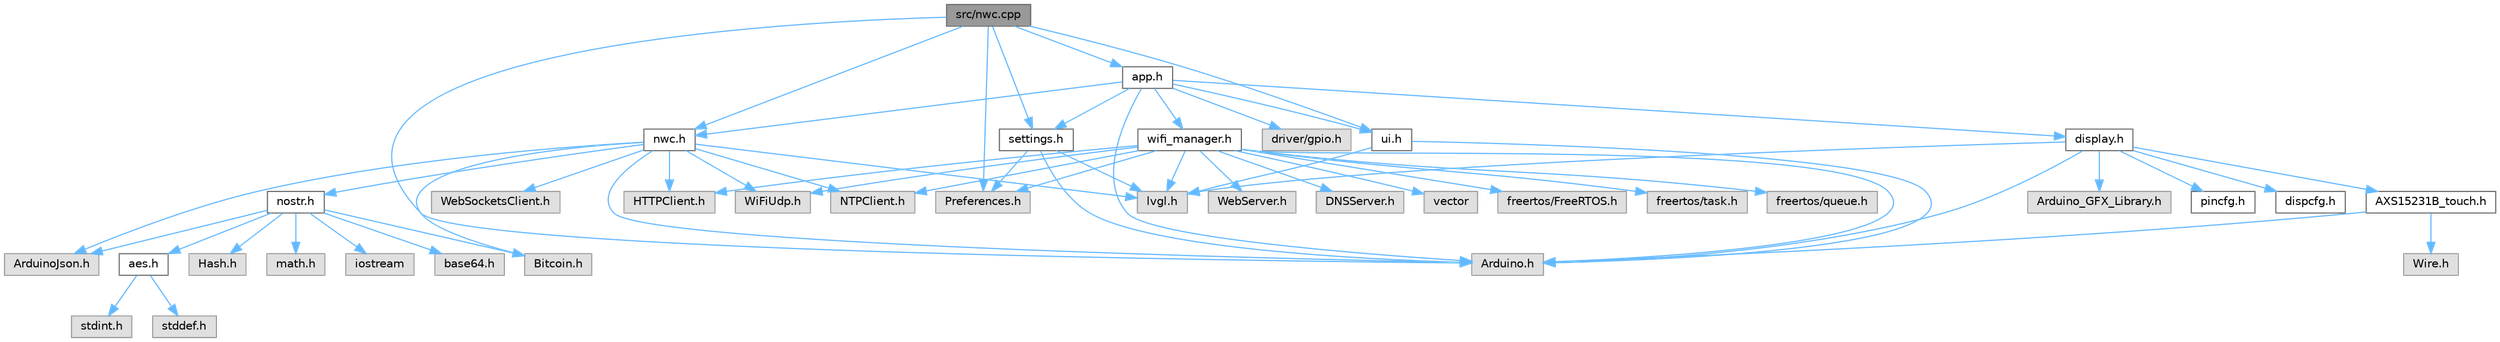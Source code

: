 digraph "src/nwc.cpp"
{
 // LATEX_PDF_SIZE
  bgcolor="transparent";
  edge [fontname=Helvetica,fontsize=10,labelfontname=Helvetica,labelfontsize=10];
  node [fontname=Helvetica,fontsize=10,shape=box,height=0.2,width=0.4];
  Node1 [label="src/nwc.cpp",height=0.2,width=0.4,color="gray40", fillcolor="grey60", style="filled", fontcolor="black",tooltip=" "];
  Node1 -> Node2 [color="steelblue1",style="solid"];
  Node2 [label="Arduino.h",height=0.2,width=0.4,color="grey60", fillcolor="#E0E0E0", style="filled",tooltip=" "];
  Node1 -> Node3 [color="steelblue1",style="solid"];
  Node3 [label="nwc.h",height=0.2,width=0.4,color="grey40", fillcolor="white", style="filled",URL="$nwc_8h.html",tooltip=" "];
  Node3 -> Node2 [color="steelblue1",style="solid"];
  Node3 -> Node4 [color="steelblue1",style="solid"];
  Node4 [label="WebSocketsClient.h",height=0.2,width=0.4,color="grey60", fillcolor="#E0E0E0", style="filled",tooltip=" "];
  Node3 -> Node5 [color="steelblue1",style="solid"];
  Node5 [label="ArduinoJson.h",height=0.2,width=0.4,color="grey60", fillcolor="#E0E0E0", style="filled",tooltip=" "];
  Node3 -> Node6 [color="steelblue1",style="solid"];
  Node6 [label="HTTPClient.h",height=0.2,width=0.4,color="grey60", fillcolor="#E0E0E0", style="filled",tooltip=" "];
  Node3 -> Node7 [color="steelblue1",style="solid"];
  Node7 [label="WiFiUdp.h",height=0.2,width=0.4,color="grey60", fillcolor="#E0E0E0", style="filled",tooltip=" "];
  Node3 -> Node8 [color="steelblue1",style="solid"];
  Node8 [label="NTPClient.h",height=0.2,width=0.4,color="grey60", fillcolor="#E0E0E0", style="filled",tooltip=" "];
  Node3 -> Node9 [color="steelblue1",style="solid"];
  Node9 [label="lvgl.h",height=0.2,width=0.4,color="grey60", fillcolor="#E0E0E0", style="filled",tooltip=" "];
  Node3 -> Node10 [color="steelblue1",style="solid"];
  Node10 [label="nostr.h",height=0.2,width=0.4,color="grey40", fillcolor="white", style="filled",URL="$nostr_8h.html",tooltip=" "];
  Node10 -> Node11 [color="steelblue1",style="solid"];
  Node11 [label="Bitcoin.h",height=0.2,width=0.4,color="grey60", fillcolor="#E0E0E0", style="filled",tooltip=" "];
  Node10 -> Node12 [color="steelblue1",style="solid"];
  Node12 [label="Hash.h",height=0.2,width=0.4,color="grey60", fillcolor="#E0E0E0", style="filled",tooltip=" "];
  Node10 -> Node13 [color="steelblue1",style="solid"];
  Node13 [label="math.h",height=0.2,width=0.4,color="grey60", fillcolor="#E0E0E0", style="filled",tooltip=" "];
  Node10 -> Node14 [color="steelblue1",style="solid"];
  Node14 [label="iostream",height=0.2,width=0.4,color="grey60", fillcolor="#E0E0E0", style="filled",tooltip=" "];
  Node10 -> Node15 [color="steelblue1",style="solid"];
  Node15 [label="base64.h",height=0.2,width=0.4,color="grey60", fillcolor="#E0E0E0", style="filled",tooltip=" "];
  Node10 -> Node16 [color="steelblue1",style="solid"];
  Node16 [label="aes.h",height=0.2,width=0.4,color="grey40", fillcolor="white", style="filled",URL="$aes_8h.html",tooltip=" "];
  Node16 -> Node17 [color="steelblue1",style="solid"];
  Node17 [label="stdint.h",height=0.2,width=0.4,color="grey60", fillcolor="#E0E0E0", style="filled",tooltip=" "];
  Node16 -> Node18 [color="steelblue1",style="solid"];
  Node18 [label="stddef.h",height=0.2,width=0.4,color="grey60", fillcolor="#E0E0E0", style="filled",tooltip=" "];
  Node10 -> Node5 [color="steelblue1",style="solid"];
  Node3 -> Node11 [color="steelblue1",style="solid"];
  Node1 -> Node19 [color="steelblue1",style="solid"];
  Node19 [label="settings.h",height=0.2,width=0.4,color="grey40", fillcolor="white", style="filled",URL="$settings_8h.html",tooltip=" "];
  Node19 -> Node2 [color="steelblue1",style="solid"];
  Node19 -> Node20 [color="steelblue1",style="solid"];
  Node20 [label="Preferences.h",height=0.2,width=0.4,color="grey60", fillcolor="#E0E0E0", style="filled",tooltip=" "];
  Node19 -> Node9 [color="steelblue1",style="solid"];
  Node1 -> Node21 [color="steelblue1",style="solid"];
  Node21 [label="ui.h",height=0.2,width=0.4,color="grey40", fillcolor="white", style="filled",URL="$ui_8h.html",tooltip=" "];
  Node21 -> Node2 [color="steelblue1",style="solid"];
  Node21 -> Node9 [color="steelblue1",style="solid"];
  Node1 -> Node22 [color="steelblue1",style="solid"];
  Node22 [label="app.h",height=0.2,width=0.4,color="grey40", fillcolor="white", style="filled",URL="$app_8h.html",tooltip=" "];
  Node22 -> Node2 [color="steelblue1",style="solid"];
  Node22 -> Node23 [color="steelblue1",style="solid"];
  Node23 [label="driver/gpio.h",height=0.2,width=0.4,color="grey60", fillcolor="#E0E0E0", style="filled",tooltip=" "];
  Node22 -> Node19 [color="steelblue1",style="solid"];
  Node22 -> Node24 [color="steelblue1",style="solid"];
  Node24 [label="display.h",height=0.2,width=0.4,color="grey40", fillcolor="white", style="filled",URL="$display_8h.html",tooltip=" "];
  Node24 -> Node2 [color="steelblue1",style="solid"];
  Node24 -> Node25 [color="steelblue1",style="solid"];
  Node25 [label="Arduino_GFX_Library.h",height=0.2,width=0.4,color="grey60", fillcolor="#E0E0E0", style="filled",tooltip=" "];
  Node24 -> Node9 [color="steelblue1",style="solid"];
  Node24 -> Node26 [color="steelblue1",style="solid"];
  Node26 [label="pincfg.h",height=0.2,width=0.4,color="grey40", fillcolor="white", style="filled",URL="$pincfg_8h.html",tooltip=" "];
  Node24 -> Node27 [color="steelblue1",style="solid"];
  Node27 [label="dispcfg.h",height=0.2,width=0.4,color="grey40", fillcolor="white", style="filled",URL="$dispcfg_8h.html",tooltip=" "];
  Node24 -> Node28 [color="steelblue1",style="solid"];
  Node28 [label="AXS15231B_touch.h",height=0.2,width=0.4,color="grey40", fillcolor="white", style="filled",URL="$_a_x_s15231_b__touch_8h.html",tooltip=" "];
  Node28 -> Node2 [color="steelblue1",style="solid"];
  Node28 -> Node29 [color="steelblue1",style="solid"];
  Node29 [label="Wire.h",height=0.2,width=0.4,color="grey60", fillcolor="#E0E0E0", style="filled",tooltip=" "];
  Node22 -> Node30 [color="steelblue1",style="solid"];
  Node30 [label="wifi_manager.h",height=0.2,width=0.4,color="grey40", fillcolor="white", style="filled",URL="$wifi__manager_8h.html",tooltip=" "];
  Node30 -> Node2 [color="steelblue1",style="solid"];
  Node30 -> Node7 [color="steelblue1",style="solid"];
  Node30 -> Node31 [color="steelblue1",style="solid"];
  Node31 [label="WebServer.h",height=0.2,width=0.4,color="grey60", fillcolor="#E0E0E0", style="filled",tooltip=" "];
  Node30 -> Node32 [color="steelblue1",style="solid"];
  Node32 [label="DNSServer.h",height=0.2,width=0.4,color="grey60", fillcolor="#E0E0E0", style="filled",tooltip=" "];
  Node30 -> Node6 [color="steelblue1",style="solid"];
  Node30 -> Node20 [color="steelblue1",style="solid"];
  Node30 -> Node8 [color="steelblue1",style="solid"];
  Node30 -> Node33 [color="steelblue1",style="solid"];
  Node33 [label="vector",height=0.2,width=0.4,color="grey60", fillcolor="#E0E0E0", style="filled",tooltip=" "];
  Node30 -> Node9 [color="steelblue1",style="solid"];
  Node30 -> Node34 [color="steelblue1",style="solid"];
  Node34 [label="freertos/FreeRTOS.h",height=0.2,width=0.4,color="grey60", fillcolor="#E0E0E0", style="filled",tooltip=" "];
  Node30 -> Node35 [color="steelblue1",style="solid"];
  Node35 [label="freertos/task.h",height=0.2,width=0.4,color="grey60", fillcolor="#E0E0E0", style="filled",tooltip=" "];
  Node30 -> Node36 [color="steelblue1",style="solid"];
  Node36 [label="freertos/queue.h",height=0.2,width=0.4,color="grey60", fillcolor="#E0E0E0", style="filled",tooltip=" "];
  Node22 -> Node21 [color="steelblue1",style="solid"];
  Node22 -> Node3 [color="steelblue1",style="solid"];
  Node1 -> Node20 [color="steelblue1",style="solid"];
}
